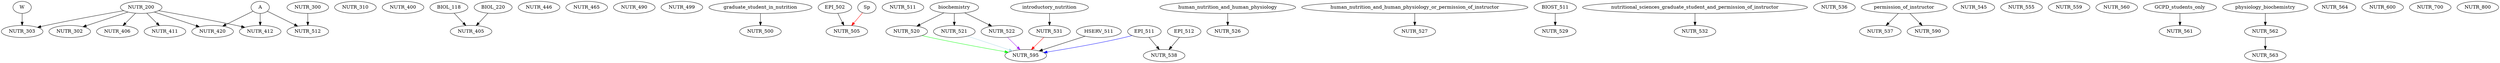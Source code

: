 digraph G {
    NUTR_200;
    edge [color=black];
    NUTR_200 -> NUTR_302;
    edge [color=black];
    NUTR_200 -> NUTR_303;
    W -> NUTR_303;
    NUTR_310;
    NUTR_400;
    edge [color=black];
    BIOL_118 -> NUTR_405;
    BIOL_220 -> NUTR_405;
    edge [color=black];
    NUTR_200 -> NUTR_406;
    edge [color=black];
    NUTR_200 -> NUTR_411;
    edge [color=black];
    NUTR_200 -> NUTR_412;
    A -> NUTR_412;
    edge [color=black];
    NUTR_200 -> NUTR_420;
    A -> NUTR_420;
    NUTR_446;
    NUTR_465;
    NUTR_490;
    NUTR_499;
    edge [color=black];
    graduate_student_in_nutrition -> NUTR_500;
    edge [color=black];
    EPI_502 -> NUTR_505;
    edge [color=red];
    Sp -> NUTR_505;
    NUTR_511;
    edge [color=black];
    NUTR_300 -> NUTR_512;
    A -> NUTR_512;
    edge [color=black];
    biochemistry -> NUTR_520;
    edge [color=black];
    biochemistry -> NUTR_521;
    edge [color=black];
    biochemistry -> NUTR_522;
    edge [color=black];
    human_nutrition_and_human_physiology -> NUTR_526;
    edge [color=black];
    human_nutrition_and_human_physiology_or_permission_of_instructor -> NUTR_527;
    edge [color=black];
    BIOST_511 -> NUTR_529;
    edge [color=black];
    introductory_nutrition -> NUTR_531;
    edge [color=black];
    nutritional_sciences_graduate_student_and_permission_of_instructor -> NUTR_532;
    NUTR_536;
    edge [color=black];
    permission_of_instructor -> NUTR_537;
    edge [color=black];
    EPI_511 -> NUTR_538;
    EPI_512 -> NUTR_538;
    NUTR_545;
    NUTR_555;
    NUTR_559;
    NUTR_560;
    edge [color=black];
    GCPD_students_only -> NUTR_561;
    edge [color=black];
    physiology_biochemistry -> NUTR_562;
    edge [color=black];
    NUTR_562 -> NUTR_563;
    NUTR_564;
    edge [color=black];
    permission_of_instructor -> NUTR_590;
    edge [color=black];
    HSERV_511 -> NUTR_595;
    edge [color=red];
    NUTR_531 -> NUTR_595;
    edge [color=blue];
    EPI_511 -> NUTR_595;
    edge [color=green];
    NUTR_520 -> NUTR_595;
    edge [color=lightblue];
    NUTR_521 -> NUTR_595;
    edge [color=purple];
    NUTR_522 -> NUTR_595;
    NUTR_600;
    NUTR_700;
    NUTR_800;
}
